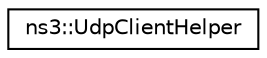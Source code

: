 digraph "Graphical Class Hierarchy"
{
 // LATEX_PDF_SIZE
  edge [fontname="Helvetica",fontsize="10",labelfontname="Helvetica",labelfontsize="10"];
  node [fontname="Helvetica",fontsize="10",shape=record];
  rankdir="LR";
  Node0 [label="ns3::UdpClientHelper",height=0.2,width=0.4,color="black", fillcolor="white", style="filled",URL="$classns3_1_1_udp_client_helper.html",tooltip="Create a client application which sends UDP packets carrying a 32bit sequence number and a 64 bit tim..."];
}

